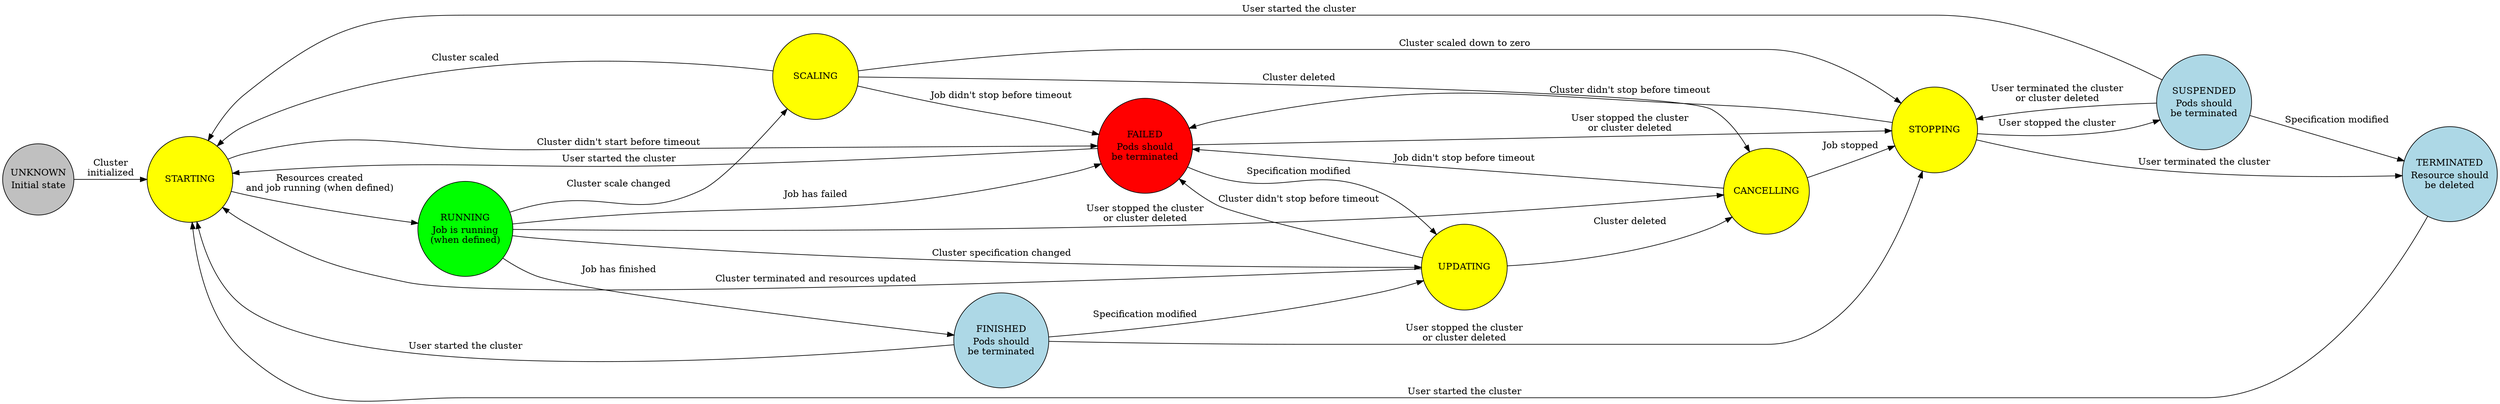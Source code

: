 digraph state_machine {
  graph [autosize=false, resolution=100];
  center=true;
  margin=0;
  rankdir=LR;
  node [shape=circle style=filled fillcolor=skyblue width=1.8 heigth=1.8 fixedsize=true];
  UNKNOWN [ label = <
      <TABLE ALIGN="LEFT" BORDER="0" CELLBORDER="0" CELLSPACING="0">
          <TR>
              <TD>UNKNOWN</TD>
          </TR>
          <TR>
              <TD>Initial state</TD>
          </TR>
      </TABLE>
  > ];
  UNKNOWN -> STARTING [ label = <
      <TABLE ALIGN="LEFT" BORDER="0" CELLBORDER="0" CELLSPACING="0">
          <TR>
              <TD>Cluster<BR/>initialized</TD>
          </TR>
      </TABLE>
  > ];
  STARTING -> RUNNING [ label = <
      <TABLE ALIGN="LEFT" BORDER="0" CELLBORDER="0" CELLSPACING="0">
          <TR>
              <TD>Resources created<BR/>and job running (when defined)</TD>
          </TR>
      </TABLE>
  > ];
  STARTING -> FAILED [ label = <
      <TABLE ALIGN="LEFT" BORDER="0" CELLBORDER="0" CELLSPACING="0">
          <TR>
              <TD>Cluster didn't start before timeout</TD>
          </TR>
      </TABLE>
  > ];
  RUNNING -> UPDATING [ label = <
      <TABLE ALIGN="LEFT" BORDER="0" CELLBORDER="0" CELLSPACING="0">
          <TR>
              <TD>Cluster specification changed</TD>
          </TR>
      </TABLE>
  > ];
  RUNNING -> SCALING [ label = <
      <TABLE ALIGN="LEFT" BORDER="0" CELLBORDER="0" CELLSPACING="0">
          <TR>
              <TD>Cluster scale changed</TD>
          </TR>
      </TABLE>
  > ];
  RUNNING -> FAILED [ label = <
      <TABLE ALIGN="LEFT" BORDER="0" CELLBORDER="0" CELLSPACING="0">
          <TR>
              <TD>Job has failed</TD>
          </TR>
      </TABLE>
  > ];
  RUNNING -> FINISHED [ label = <
      <TABLE ALIGN="LEFT" BORDER="0" CELLBORDER="0" CELLSPACING="0">
          <TR>
              <TD>Job has finished</TD>
          </TR>
      </TABLE>
  > ];
  RUNNING -> CANCELLING [ label = <
      <TABLE ALIGN="LEFT" BORDER="0" CELLBORDER="0" CELLSPACING="0">
          <TR>
              <TD>User stopped the cluster<BR/>or cluster deleted</TD>
          </TR>
      </TABLE>
  > ];
  UPDATING -> FAILED [ label = <
      <TABLE ALIGN="LEFT" BORDER="0" CELLBORDER="0" CELLSPACING="0">
          <TR>
              <TD>Cluster didn't stop before timeout</TD>
          </TR>
      </TABLE>
  > ];
  UPDATING -> STARTING [ label = <
      <TABLE ALIGN="LEFT" BORDER="0" CELLBORDER="0" CELLSPACING="0">
          <TR>
              <TD>Cluster terminated and resources updated</TD>
          </TR>
      </TABLE>
  > ];
  UPDATING -> CANCELLING [ label = <
      <TABLE ALIGN="LEFT" BORDER="0" CELLBORDER="0" CELLSPACING="0">
          <TR>
              <TD>Cluster deleted</TD>
          </TR>
      </TABLE>
  > ];
  SCALING -> FAILED [ label = <
      <TABLE ALIGN="LEFT" BORDER="0" CELLBORDER="0" CELLSPACING="0">
          <TR>
              <TD>Job didn't stop before timeout</TD>
          </TR>
      </TABLE>
  > ];
  SCALING -> STARTING [ label = <
      <TABLE ALIGN="LEFT" BORDER="0" CELLBORDER="0" CELLSPACING="0">
          <TR>
              <TD>Cluster scaled</TD>
          </TR>
      </TABLE>
  > ];
  SCALING -> STOPPING [ label = <
      <TABLE ALIGN="LEFT" BORDER="0" CELLBORDER="0" CELLSPACING="0">
          <TR>
              <TD>Cluster scaled down to zero</TD>
          </TR>
      </TABLE>
  > ];
  SCALING -> CANCELLING [ label = <
      <TABLE ALIGN="LEFT" BORDER="0" CELLBORDER="0" CELLSPACING="0">
          <TR>
              <TD>Cluster deleted</TD>
          </TR>
      </TABLE>
  > ];
  STOPPING -> SUSPENDED [ label = <
      <TABLE ALIGN="LEFT" BORDER="0" CELLBORDER="0" CELLSPACING="0">
          <TR>
              <TD>User stopped the cluster</TD>
          </TR>
      </TABLE>
  > ];
  STOPPING -> TERMINATED [ label = <
      <TABLE ALIGN="LEFT" BORDER="0" CELLBORDER="0" CELLSPACING="0">
          <TR>
              <TD>User terminated the cluster</TD>
          </TR>
      </TABLE>
  > ];
  STOPPING -> FAILED [ label = <
      <TABLE ALIGN="LEFT" BORDER="0" CELLBORDER="0" CELLSPACING="0">
          <TR>
              <TD>Cluster didn't stop before timeout</TD>
          </TR>
      </TABLE>
  > ];
  CANCELLING -> FAILED [ label = <
      <TABLE ALIGN="LEFT" BORDER="0" CELLBORDER="0" CELLSPACING="0">
          <TR>
              <TD>Job didn't stop before timeout</TD>
          </TR>
      </TABLE>
  > ];
  CANCELLING -> STOPPING [ label = <
      <TABLE ALIGN="LEFT" BORDER="0" CELLBORDER="0" CELLSPACING="0">
          <TR>
              <TD>Job stopped</TD>
          </TR>
      </TABLE>
  > ];
  SUSPENDED -> STARTING [ label = <
      <TABLE ALIGN="LEFT" BORDER="0" CELLBORDER="0" CELLSPACING="0">
          <TR>
              <TD>User started the cluster</TD>
          </TR>
      </TABLE>
  > ];
  SUSPENDED -> STOPPING [ label = <
      <TABLE ALIGN="LEFT" BORDER="0" CELLBORDER="0" CELLSPACING="0">
          <TR>
              <TD>User terminated the cluster<BR/>or cluster deleted</TD>
          </TR>
      </TABLE>
  > ];
  SUSPENDED -> TERMINATED [ label = <
      <TABLE ALIGN="LEFT" BORDER="0" CELLBORDER="0" CELLSPACING="0">
          <TR>
              <TD>Specification modified</TD>
          </TR>
      </TABLE>
  > ];
  TERMINATED -> STARTING [ label = <
      <TABLE ALIGN="LEFT" BORDER="0" CELLBORDER="0" CELLSPACING="0">
          <TR>
              <TD>User started the cluster</TD>
          </TR>
      </TABLE>
  > ];
  FAILED -> STOPPING [ label = <
      <TABLE ALIGN="LEFT" BORDER="0" CELLBORDER="0" CELLSPACING="0">
          <TR>
              <TD>User stopped the cluster<BR/>or cluster deleted</TD>
          </TR>
      </TABLE>
  > ];
  FAILED -> STARTING [ label = <
      <TABLE ALIGN="LEFT" BORDER="0" CELLBORDER="0" CELLSPACING="0">
          <TR>
              <TD>User started the cluster</TD>
          </TR>
      </TABLE>
  > ];
  FAILED -> UPDATING [ label = <
      <TABLE ALIGN="LEFT" BORDER="0" CELLBORDER="0" CELLSPACING="0">
          <TR>
              <TD>Specification modified</TD>
          </TR>
      </TABLE>
  > ];
  FINISHED -> STOPPING [ label = <
      <TABLE ALIGN="LEFT" BORDER="0" CELLBORDER="0" CELLSPACING="0">
          <TR>
              <TD>User stopped the cluster<BR/>or cluster deleted</TD>
          </TR>
      </TABLE>
  > ];
  FINISHED -> STARTING [ label = <
      <TABLE ALIGN="LEFT" BORDER="0" CELLBORDER="0" CELLSPACING="0">
          <TR>
              <TD>User started the cluster</TD>
          </TR>
      </TABLE>
  > ];
  FINISHED -> UPDATING [ label = <
      <TABLE ALIGN="LEFT" BORDER="0" CELLBORDER="0" CELLSPACING="0">
          <TR>
              <TD>Specification modified</TD>
          </TR>
      </TABLE>
  > ];
  CANCELLING [ fillcolor=yellow ];
  STOPPING [ fillcolor=yellow ];
  STARTING [ fillcolor=yellow ];
  UPDATING [ fillcolor=yellow ];
  SCALING [ fillcolor=yellow ];
  RUNNING [ fillcolor=green width=2.0 ] [ label = <
       <TABLE ALIGN="LEFT" BORDER="0" CELLBORDER="0" CELLSPACING="0">
           <TR>
               <TD>RUNNING</TD>
           </TR>
           <TR>
               <TD>Job is running<BR/>(when defined)</TD>
           </TR>
       </TABLE>
     > ];
  FINISHED [ fillcolor=lightblue width=2.0 ] [ label = <
    <TABLE ALIGN="LEFT" BORDER="0" CELLBORDER="0" CELLSPACING="0">
        <TR>
            <TD>FINISHED</TD>
        </TR>
        <TR>
            <TD>Pods should<BR/>be terminated</TD>
        </TR>
    </TABLE>
  > ];
  FAILED [ fillcolor=red width=2.0 ] [ label = <
    <TABLE ALIGN="LEFT" BORDER="0" CELLBORDER="0" CELLSPACING="0">
        <TR>
            <TD>FAILED</TD>
        </TR>
        <TR>
            <TD>Pods should<BR/>be terminated</TD>
        </TR>
    </TABLE>
  > ];
  SUSPENDED [ fillcolor=lightblue width=2.0 ] [ label = <
     <TABLE ALIGN="LEFT" BORDER="0" CELLBORDER="0" CELLSPACING="0">
         <TR>
             <TD>SUSPENDED</TD>
         </TR>
         <TR>
             <TD>Pods should<BR/>be terminated</TD>
         </TR>
     </TABLE>
    > ];
  TERMINATED [ fillcolor=lightblue width=2.0 ] [ label = <
       <TABLE ALIGN="LEFT" BORDER="0" CELLBORDER="0" CELLSPACING="0">
           <TR>
               <TD>TERMINATED</TD>
           </TR>
           <TR>
               <TD>Resource should<BR/>be deleted</TD>
           </TR>
       </TABLE>
      > ];
  UNKNOWN [ fillcolor=grey width=1.5 ];
}
